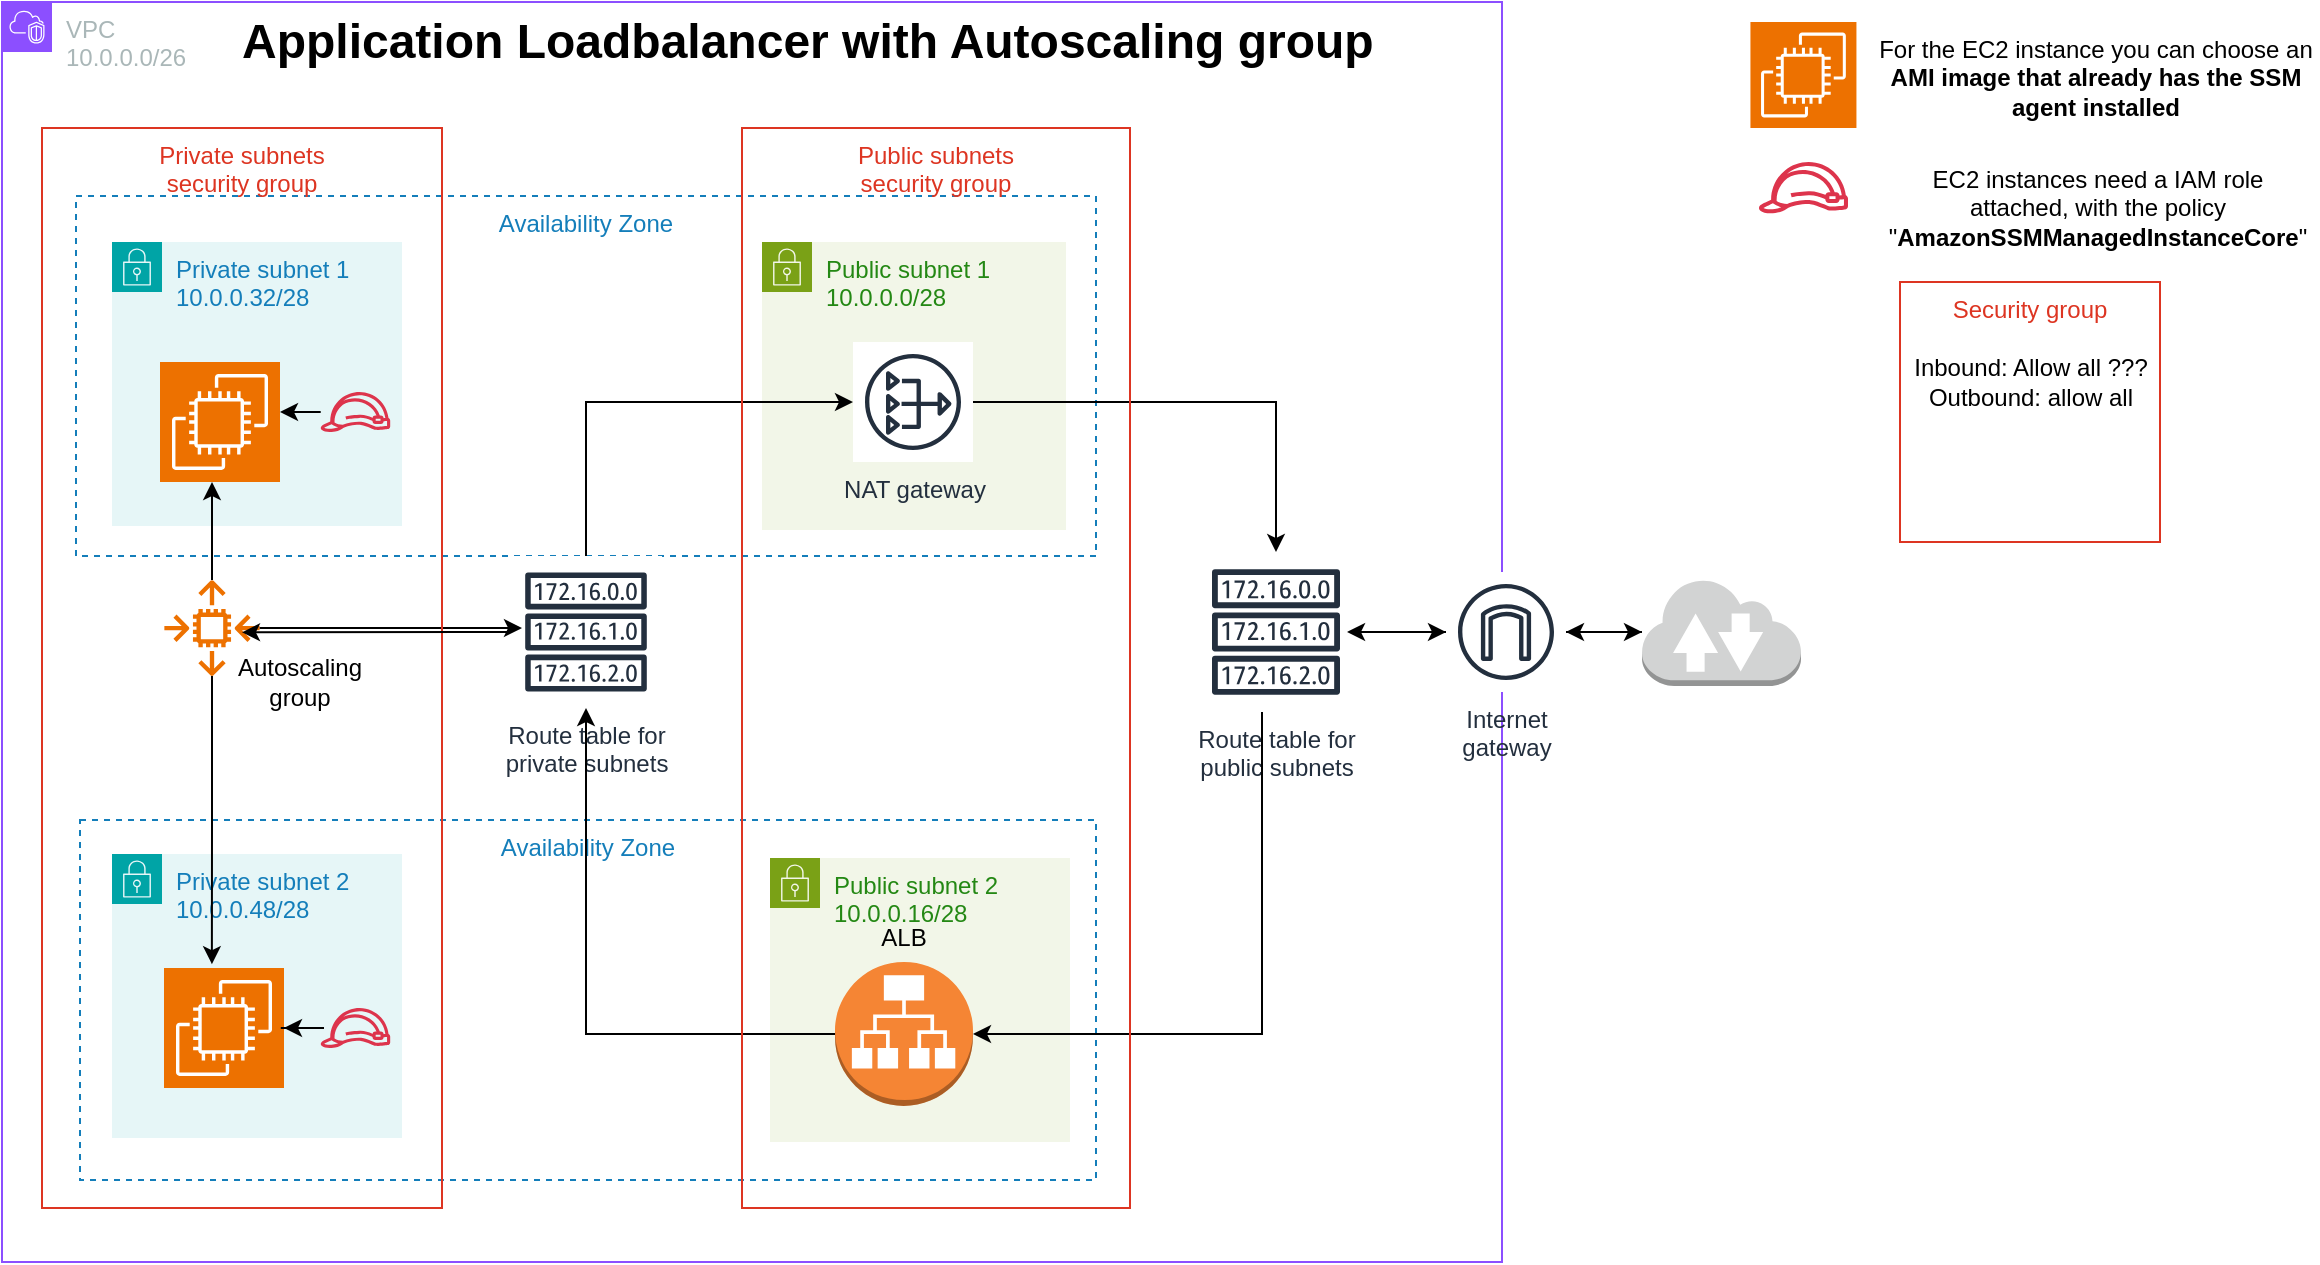 <mxfile version="24.6.4" type="device">
  <diagram name="Page-1" id="GdwxHHWVY4ONJSW4Utfn">
    <mxGraphModel dx="1687" dy="911" grid="1" gridSize="10" guides="1" tooltips="1" connect="1" arrows="1" fold="1" page="1" pageScale="1" pageWidth="1169" pageHeight="1654" math="0" shadow="0">
      <root>
        <mxCell id="0" />
        <mxCell id="1" parent="0" />
        <mxCell id="uvZQzfDUZV-FZ5usibHW-2" value="VPC&lt;br&gt;10.0.0.0/26" style="points=[[0,0],[0.25,0],[0.5,0],[0.75,0],[1,0],[1,0.25],[1,0.5],[1,0.75],[1,1],[0.75,1],[0.5,1],[0.25,1],[0,1],[0,0.75],[0,0.5],[0,0.25]];outlineConnect=0;gradientColor=none;html=1;whiteSpace=wrap;fontSize=12;fontStyle=0;container=1;pointerEvents=0;collapsible=0;recursiveResize=0;shape=mxgraph.aws4.group;grIcon=mxgraph.aws4.group_vpc2;strokeColor=#8C4FFF;fillColor=none;verticalAlign=top;align=left;spacingLeft=30;fontColor=#AAB7B8;dashed=0;" parent="1" vertex="1">
          <mxGeometry x="10" y="50" width="750" height="630" as="geometry" />
        </mxCell>
        <mxCell id="X4fHabn5kW4oUfv0W0K2-3" value="Availability Zone" style="fillColor=none;strokeColor=#147EBA;dashed=1;verticalAlign=top;fontStyle=0;fontColor=#147EBA;whiteSpace=wrap;html=1;" parent="uvZQzfDUZV-FZ5usibHW-2" vertex="1">
          <mxGeometry x="37" y="97" width="510" height="180" as="geometry" />
        </mxCell>
        <mxCell id="X4fHabn5kW4oUfv0W0K2-4" value="Availability Zone" style="fillColor=none;strokeColor=#147EBA;dashed=1;verticalAlign=top;fontStyle=0;fontColor=#147EBA;whiteSpace=wrap;html=1;" parent="uvZQzfDUZV-FZ5usibHW-2" vertex="1">
          <mxGeometry x="39" y="409" width="508" height="180" as="geometry" />
        </mxCell>
        <object label="Private subnet 1&lt;br&gt;10.0.0.32/28" placeholders="1" sdfs="dfgdfg" id="uvZQzfDUZV-FZ5usibHW-3">
          <mxCell style="points=[[0,0],[0.25,0],[0.5,0],[0.75,0],[1,0],[1,0.25],[1,0.5],[1,0.75],[1,1],[0.75,1],[0.5,1],[0.25,1],[0,1],[0,0.75],[0,0.5],[0,0.25]];outlineConnect=0;gradientColor=none;html=1;whiteSpace=wrap;fontSize=12;fontStyle=0;container=1;pointerEvents=0;collapsible=0;recursiveResize=0;shape=mxgraph.aws4.group;grIcon=mxgraph.aws4.group_security_group;grStroke=0;strokeColor=#00A4A6;fillColor=#E6F6F7;verticalAlign=top;align=left;spacingLeft=30;fontColor=#147EBA;dashed=0;" parent="uvZQzfDUZV-FZ5usibHW-2" vertex="1">
            <mxGeometry x="55" y="120" width="145" height="142" as="geometry" />
          </mxCell>
        </object>
        <object label="" id="uvZQzfDUZV-FZ5usibHW-31">
          <mxCell style="sketch=0;points=[[0,0,0],[0.25,0,0],[0.5,0,0],[0.75,0,0],[1,0,0],[0,1,0],[0.25,1,0],[0.5,1,0],[0.75,1,0],[1,1,0],[0,0.25,0],[0,0.5,0],[0,0.75,0],[1,0.25,0],[1,0.5,0],[1,0.75,0]];outlineConnect=0;fontColor=#232F3E;fillColor=#ED7100;strokeColor=#ffffff;dashed=0;verticalLabelPosition=bottom;verticalAlign=top;align=center;html=1;fontSize=12;fontStyle=0;aspect=fixed;shape=mxgraph.aws4.resourceIcon;resIcon=mxgraph.aws4.ec2;" parent="uvZQzfDUZV-FZ5usibHW-3" vertex="1">
            <mxGeometry x="24" y="60" width="60" height="60" as="geometry" />
          </mxCell>
        </object>
        <mxCell id="uvZQzfDUZV-FZ5usibHW-34" value="" style="sketch=0;outlineConnect=0;fontColor=#232F3E;gradientColor=none;fillColor=#DD344C;strokeColor=none;dashed=0;verticalLabelPosition=bottom;verticalAlign=top;align=center;html=1;fontSize=12;fontStyle=0;aspect=fixed;pointerEvents=1;shape=mxgraph.aws4.role;" parent="uvZQzfDUZV-FZ5usibHW-3" vertex="1">
          <mxGeometry x="104" y="75" width="35.45" height="20" as="geometry" />
        </mxCell>
        <mxCell id="Am8C1sqiPxsPlAx6z7C_-12" value="" style="edgeStyle=orthogonalEdgeStyle;rounded=0;orthogonalLoop=1;jettySize=auto;html=1;" parent="uvZQzfDUZV-FZ5usibHW-3" source="uvZQzfDUZV-FZ5usibHW-34" target="uvZQzfDUZV-FZ5usibHW-31" edge="1">
          <mxGeometry relative="1" as="geometry">
            <Array as="points">
              <mxPoint x="75" y="90" />
              <mxPoint x="75" y="90" />
            </Array>
          </mxGeometry>
        </mxCell>
        <mxCell id="uvZQzfDUZV-FZ5usibHW-4" value="Private subnet 2&lt;br&gt;10.0.0.48/28" style="points=[[0,0],[0.25,0],[0.5,0],[0.75,0],[1,0],[1,0.25],[1,0.5],[1,0.75],[1,1],[0.75,1],[0.5,1],[0.25,1],[0,1],[0,0.75],[0,0.5],[0,0.25]];outlineConnect=0;gradientColor=none;html=1;whiteSpace=wrap;fontSize=12;fontStyle=0;container=1;pointerEvents=0;collapsible=0;recursiveResize=0;shape=mxgraph.aws4.group;grIcon=mxgraph.aws4.group_security_group;grStroke=0;strokeColor=#00A4A6;fillColor=#E6F6F7;verticalAlign=top;align=left;spacingLeft=30;fontColor=#147EBA;dashed=0;" parent="uvZQzfDUZV-FZ5usibHW-2" vertex="1">
          <mxGeometry x="55" y="426" width="145" height="142" as="geometry" />
        </mxCell>
        <mxCell id="uvZQzfDUZV-FZ5usibHW-32" value="" style="sketch=0;points=[[0,0,0],[0.25,0,0],[0.5,0,0],[0.75,0,0],[1,0,0],[0,1,0],[0.25,1,0],[0.5,1,0],[0.75,1,0],[1,1,0],[0,0.25,0],[0,0.5,0],[0,0.75,0],[1,0.25,0],[1,0.5,0],[1,0.75,0]];outlineConnect=0;fontColor=#232F3E;fillColor=#ED7100;strokeColor=#ffffff;dashed=0;verticalLabelPosition=bottom;verticalAlign=top;align=center;html=1;fontSize=12;fontStyle=0;aspect=fixed;shape=mxgraph.aws4.resourceIcon;resIcon=mxgraph.aws4.ec2;" parent="uvZQzfDUZV-FZ5usibHW-4" vertex="1">
          <mxGeometry x="26" y="57" width="60" height="60" as="geometry" />
        </mxCell>
        <mxCell id="Am8C1sqiPxsPlAx6z7C_-16" value="" style="edgeStyle=orthogonalEdgeStyle;rounded=0;orthogonalLoop=1;jettySize=auto;html=1;" parent="uvZQzfDUZV-FZ5usibHW-4" source="uvZQzfDUZV-FZ5usibHW-35" target="uvZQzfDUZV-FZ5usibHW-32" edge="1">
          <mxGeometry relative="1" as="geometry" />
        </mxCell>
        <mxCell id="uvZQzfDUZV-FZ5usibHW-35" value="" style="sketch=0;outlineConnect=0;fontColor=#232F3E;gradientColor=none;fillColor=#DD344C;strokeColor=none;dashed=0;verticalLabelPosition=bottom;verticalAlign=top;align=center;html=1;fontSize=12;fontStyle=0;aspect=fixed;pointerEvents=1;shape=mxgraph.aws4.role;" parent="uvZQzfDUZV-FZ5usibHW-4" vertex="1">
          <mxGeometry x="104" y="77" width="35.45" height="20" as="geometry" />
        </mxCell>
        <mxCell id="Y4bff-1Hk1Yyrk_qSNBb-4" value="" style="edgeStyle=orthogonalEdgeStyle;rounded=0;orthogonalLoop=1;jettySize=auto;html=1;entryX=0.399;entryY=-0.032;entryDx=0;entryDy=0;entryPerimeter=0;" parent="uvZQzfDUZV-FZ5usibHW-4" source="Y4bff-1Hk1Yyrk_qSNBb-2" target="uvZQzfDUZV-FZ5usibHW-32" edge="1">
          <mxGeometry relative="1" as="geometry" />
        </mxCell>
        <mxCell id="Y4bff-1Hk1Yyrk_qSNBb-2" value="" style="sketch=0;outlineConnect=0;fontColor=#232F3E;gradientColor=none;fillColor=#ED7100;strokeColor=none;dashed=0;verticalLabelPosition=bottom;verticalAlign=top;align=center;html=1;fontSize=12;fontStyle=0;aspect=fixed;pointerEvents=1;shape=mxgraph.aws4.auto_scaling2;" parent="uvZQzfDUZV-FZ5usibHW-4" vertex="1">
          <mxGeometry x="26" y="-137" width="48" height="48" as="geometry" />
        </mxCell>
        <mxCell id="uvZQzfDUZV-FZ5usibHW-8" value="Public subnet 1&lt;br&gt;10.0.0.0/28" style="points=[[0,0],[0.25,0],[0.5,0],[0.75,0],[1,0],[1,0.25],[1,0.5],[1,0.75],[1,1],[0.75,1],[0.5,1],[0.25,1],[0,1],[0,0.75],[0,0.5],[0,0.25]];outlineConnect=0;gradientColor=none;html=1;whiteSpace=wrap;fontSize=12;fontStyle=0;container=1;pointerEvents=0;collapsible=0;recursiveResize=0;shape=mxgraph.aws4.group;grIcon=mxgraph.aws4.group_security_group;grStroke=0;strokeColor=#7AA116;fillColor=#F2F6E8;verticalAlign=top;align=left;spacingLeft=30;fontColor=#248814;dashed=0;" parent="uvZQzfDUZV-FZ5usibHW-2" vertex="1">
          <mxGeometry x="380" y="120" width="152" height="144" as="geometry" />
        </mxCell>
        <mxCell id="uvZQzfDUZV-FZ5usibHW-9" value="Route table for &lt;br&gt;private subnets" style="sketch=0;outlineConnect=0;fontColor=#232F3E;gradientColor=none;strokeColor=#232F3E;fillColor=#ffffff;dashed=0;verticalLabelPosition=bottom;verticalAlign=top;align=center;html=1;fontSize=12;fontStyle=0;aspect=fixed;shape=mxgraph.aws4.resourceIcon;resIcon=mxgraph.aws4.route_table;" parent="uvZQzfDUZV-FZ5usibHW-2" vertex="1">
          <mxGeometry x="254" y="277" width="76" height="76" as="geometry" />
        </mxCell>
        <mxCell id="Am8C1sqiPxsPlAx6z7C_-21" value="" style="edgeStyle=orthogonalEdgeStyle;rounded=0;orthogonalLoop=1;jettySize=auto;html=1;" parent="uvZQzfDUZV-FZ5usibHW-2" source="uvZQzfDUZV-FZ5usibHW-25" target="uvZQzfDUZV-FZ5usibHW-30" edge="1">
          <mxGeometry relative="1" as="geometry" />
        </mxCell>
        <mxCell id="uvZQzfDUZV-FZ5usibHW-25" value="Route table for &lt;br&gt;public subnets" style="sketch=0;outlineConnect=0;fontColor=#232F3E;gradientColor=none;strokeColor=#232F3E;fillColor=#ffffff;dashed=0;verticalLabelPosition=bottom;verticalAlign=top;align=center;html=1;fontSize=12;fontStyle=0;aspect=fixed;shape=mxgraph.aws4.resourceIcon;resIcon=mxgraph.aws4.route_table;" parent="uvZQzfDUZV-FZ5usibHW-2" vertex="1">
          <mxGeometry x="597" y="275" width="80" height="80" as="geometry" />
        </mxCell>
        <mxCell id="h0bKzDQA1R6rvuoGvwzo-5" style="edgeStyle=orthogonalEdgeStyle;rounded=0;orthogonalLoop=1;jettySize=auto;html=1;entryX=0.944;entryY=0.5;entryDx=0;entryDy=0;entryPerimeter=0;" edge="1" parent="uvZQzfDUZV-FZ5usibHW-2" source="uvZQzfDUZV-FZ5usibHW-30" target="uvZQzfDUZV-FZ5usibHW-25">
          <mxGeometry relative="1" as="geometry">
            <mxPoint x="680" y="315" as="targetPoint" />
          </mxGeometry>
        </mxCell>
        <mxCell id="uvZQzfDUZV-FZ5usibHW-30" value="Internet&#xa;gateway" style="sketch=0;outlineConnect=0;fontColor=#232F3E;gradientColor=none;strokeColor=#232F3E;fillColor=#ffffff;dashed=0;verticalLabelPosition=bottom;verticalAlign=top;align=center;html=1;fontSize=12;fontStyle=0;aspect=fixed;shape=mxgraph.aws4.resourceIcon;resIcon=mxgraph.aws4.internet_gateway;" parent="uvZQzfDUZV-FZ5usibHW-2" vertex="1">
          <mxGeometry x="722" y="285" width="60" height="60" as="geometry" />
        </mxCell>
        <mxCell id="uvZQzfDUZV-FZ5usibHW-37" value="" style="sketch=0;outlineConnect=0;fontColor=#232F3E;gradientColor=none;fillColor=#DD344C;strokeColor=none;dashed=0;verticalLabelPosition=bottom;verticalAlign=top;align=center;html=1;fontSize=12;fontStyle=0;aspect=fixed;pointerEvents=1;shape=mxgraph.aws4.role;" parent="uvZQzfDUZV-FZ5usibHW-2" vertex="1">
          <mxGeometry x="878" y="80" width="45.45" height="25.64" as="geometry" />
        </mxCell>
        <mxCell id="uvZQzfDUZV-FZ5usibHW-38" value="EC2 instances need a IAM role attached, with the policy &quot;&lt;b&gt;AmazonSSMManagedInstanceCore&lt;/b&gt;&quot;" style="text;html=1;align=center;verticalAlign=middle;whiteSpace=wrap;rounded=0;" parent="uvZQzfDUZV-FZ5usibHW-2" vertex="1">
          <mxGeometry x="938" y="75" width="220" height="55" as="geometry" />
        </mxCell>
        <mxCell id="uvZQzfDUZV-FZ5usibHW-41" value="Security group" style="fillColor=none;strokeColor=#DD3522;verticalAlign=top;fontStyle=0;fontColor=#DD3522;whiteSpace=wrap;html=1;" parent="uvZQzfDUZV-FZ5usibHW-2" vertex="1">
          <mxGeometry x="949" y="140" width="130" height="130" as="geometry" />
        </mxCell>
        <mxCell id="uvZQzfDUZV-FZ5usibHW-42" value="Inbound: Allow all ???&lt;br&gt;Outbound: allow all" style="text;html=1;align=center;verticalAlign=middle;whiteSpace=wrap;rounded=0;" parent="uvZQzfDUZV-FZ5usibHW-2" vertex="1">
          <mxGeometry x="949" y="170" width="131" height="40" as="geometry" />
        </mxCell>
        <mxCell id="uvZQzfDUZV-FZ5usibHW-43" value="" style="sketch=0;points=[[0,0,0],[0.25,0,0],[0.5,0,0],[0.75,0,0],[1,0,0],[0,1,0],[0.25,1,0],[0.5,1,0],[0.75,1,0],[1,1,0],[0,0.25,0],[0,0.5,0],[0,0.75,0],[1,0.25,0],[1,0.5,0],[1,0.75,0]];outlineConnect=0;fontColor=#232F3E;fillColor=#ED7100;strokeColor=#ffffff;dashed=0;verticalLabelPosition=bottom;verticalAlign=top;align=center;html=1;fontSize=12;fontStyle=0;aspect=fixed;shape=mxgraph.aws4.resourceIcon;resIcon=mxgraph.aws4.ec2;" parent="uvZQzfDUZV-FZ5usibHW-2" vertex="1">
          <mxGeometry x="874.22" y="10" width="53" height="53" as="geometry" />
        </mxCell>
        <mxCell id="uvZQzfDUZV-FZ5usibHW-44" value="For the EC2 instance you can choose an &lt;b&gt;AMI image that already has the SSM agent installed&lt;/b&gt;" style="text;html=1;align=center;verticalAlign=middle;whiteSpace=wrap;rounded=0;" parent="uvZQzfDUZV-FZ5usibHW-2" vertex="1">
          <mxGeometry x="937" y="10" width="220" height="55" as="geometry" />
        </mxCell>
        <mxCell id="Y4bff-1Hk1Yyrk_qSNBb-9" value="&lt;h1 style=&quot;margin-top: 0px;&quot;&gt;Application Loadbalancer with Autoscaling group&lt;br&gt;&lt;/h1&gt;&lt;p&gt;&lt;br&gt;&lt;/p&gt;" style="text;html=1;whiteSpace=wrap;overflow=hidden;rounded=0;" parent="uvZQzfDUZV-FZ5usibHW-2" vertex="1">
          <mxGeometry x="118" y="-1" width="610" height="50" as="geometry" />
        </mxCell>
        <mxCell id="Am8C1sqiPxsPlAx6z7C_-2" value="Public subnet 2&lt;br&gt;10.0.0.16/28" style="points=[[0,0],[0.25,0],[0.5,0],[0.75,0],[1,0],[1,0.25],[1,0.5],[1,0.75],[1,1],[0.75,1],[0.5,1],[0.25,1],[0,1],[0,0.75],[0,0.5],[0,0.25]];outlineConnect=0;gradientColor=none;html=1;whiteSpace=wrap;fontSize=12;fontStyle=0;container=1;pointerEvents=0;collapsible=0;recursiveResize=0;shape=mxgraph.aws4.group;grIcon=mxgraph.aws4.group_security_group;grStroke=0;strokeColor=#7AA116;fillColor=#F2F6E8;verticalAlign=top;align=left;spacingLeft=30;fontColor=#248814;dashed=0;" parent="uvZQzfDUZV-FZ5usibHW-2" vertex="1">
          <mxGeometry x="384" y="428" width="150" height="142" as="geometry" />
        </mxCell>
        <mxCell id="Am8C1sqiPxsPlAx6z7C_-8" value="" style="outlineConnect=0;dashed=0;verticalLabelPosition=bottom;verticalAlign=top;align=center;html=1;shape=mxgraph.aws3.application_load_balancer;fillColor=#F58534;gradientColor=none;" parent="uvZQzfDUZV-FZ5usibHW-2" vertex="1">
          <mxGeometry x="416.5" y="480" width="69" height="72" as="geometry" />
        </mxCell>
        <mxCell id="Am8C1sqiPxsPlAx6z7C_-13" style="edgeStyle=orthogonalEdgeStyle;rounded=0;orthogonalLoop=1;jettySize=auto;html=1;" parent="uvZQzfDUZV-FZ5usibHW-2" source="Y4bff-1Hk1Yyrk_qSNBb-2" edge="1">
          <mxGeometry relative="1" as="geometry">
            <mxPoint x="105" y="240" as="targetPoint" />
            <Array as="points">
              <mxPoint x="105" y="240" />
            </Array>
          </mxGeometry>
        </mxCell>
        <mxCell id="Am8C1sqiPxsPlAx6z7C_-17" style="edgeStyle=orthogonalEdgeStyle;rounded=0;orthogonalLoop=1;jettySize=auto;html=1;entryX=0.079;entryY=0.474;entryDx=0;entryDy=0;entryPerimeter=0;" parent="uvZQzfDUZV-FZ5usibHW-2" source="Y4bff-1Hk1Yyrk_qSNBb-2" target="uvZQzfDUZV-FZ5usibHW-9" edge="1">
          <mxGeometry relative="1" as="geometry" />
        </mxCell>
        <mxCell id="X4fHabn5kW4oUfv0W0K2-2" value="&lt;div&gt;Autoscaling &lt;br&gt;&lt;/div&gt;&lt;div&gt;group&lt;br&gt;&lt;/div&gt;" style="text;html=1;align=center;verticalAlign=middle;whiteSpace=wrap;rounded=0;" parent="uvZQzfDUZV-FZ5usibHW-2" vertex="1">
          <mxGeometry x="119" y="325" width="60" height="30" as="geometry" />
        </mxCell>
        <mxCell id="uvZQzfDUZV-FZ5usibHW-33" value="&lt;div&gt;Private subnets&lt;/div&gt;&lt;div&gt;security group&lt;/div&gt;" style="fillColor=none;strokeColor=#DD3522;verticalAlign=top;fontStyle=0;fontColor=#DD3522;whiteSpace=wrap;html=1;" parent="uvZQzfDUZV-FZ5usibHW-2" vertex="1">
          <mxGeometry x="20" y="63" width="200" height="540" as="geometry" />
        </mxCell>
        <mxCell id="h0bKzDQA1R6rvuoGvwzo-8" style="edgeStyle=orthogonalEdgeStyle;rounded=0;orthogonalLoop=1;jettySize=auto;html=1;" edge="1" parent="uvZQzfDUZV-FZ5usibHW-2" source="h0bKzDQA1R6rvuoGvwzo-1" target="uvZQzfDUZV-FZ5usibHW-25">
          <mxGeometry relative="1" as="geometry" />
        </mxCell>
        <mxCell id="h0bKzDQA1R6rvuoGvwzo-1" value="NAT gateway" style="sketch=0;outlineConnect=0;fontColor=#232F3E;gradientColor=none;strokeColor=#232F3E;fillColor=#ffffff;dashed=0;verticalLabelPosition=bottom;verticalAlign=top;align=center;html=1;fontSize=12;fontStyle=0;aspect=fixed;shape=mxgraph.aws4.resourceIcon;resIcon=mxgraph.aws4.nat_gateway;" vertex="1" parent="uvZQzfDUZV-FZ5usibHW-2">
          <mxGeometry x="425.5" y="170" width="60" height="60" as="geometry" />
        </mxCell>
        <mxCell id="h0bKzDQA1R6rvuoGvwzo-2" style="edgeStyle=orthogonalEdgeStyle;rounded=0;orthogonalLoop=1;jettySize=auto;html=1;entryX=1;entryY=0.5;entryDx=0;entryDy=0;entryPerimeter=0;" edge="1" parent="uvZQzfDUZV-FZ5usibHW-2" source="uvZQzfDUZV-FZ5usibHW-25" target="Am8C1sqiPxsPlAx6z7C_-8">
          <mxGeometry relative="1" as="geometry">
            <Array as="points">
              <mxPoint x="630" y="516" />
            </Array>
          </mxGeometry>
        </mxCell>
        <mxCell id="h0bKzDQA1R6rvuoGvwzo-3" value="" style="edgeStyle=orthogonalEdgeStyle;rounded=0;orthogonalLoop=1;jettySize=auto;html=1;" edge="1" parent="uvZQzfDUZV-FZ5usibHW-2" source="Am8C1sqiPxsPlAx6z7C_-8" target="uvZQzfDUZV-FZ5usibHW-9">
          <mxGeometry relative="1" as="geometry">
            <Array as="points">
              <mxPoint x="292" y="516" />
            </Array>
            <mxPoint x="461" y="530" as="sourcePoint" />
            <mxPoint x="461" y="314" as="targetPoint" />
          </mxGeometry>
        </mxCell>
        <mxCell id="X4fHabn5kW4oUfv0W0K2-1" value="ALB" style="text;html=1;align=center;verticalAlign=middle;whiteSpace=wrap;rounded=0;" parent="uvZQzfDUZV-FZ5usibHW-2" vertex="1">
          <mxGeometry x="421" y="453" width="60" height="30" as="geometry" />
        </mxCell>
        <mxCell id="h0bKzDQA1R6rvuoGvwzo-4" style="edgeStyle=orthogonalEdgeStyle;rounded=0;orthogonalLoop=1;jettySize=auto;html=1;entryX=0.5;entryY=0.467;entryDx=0;entryDy=0;entryPerimeter=0;" edge="1" parent="uvZQzfDUZV-FZ5usibHW-2" source="uvZQzfDUZV-FZ5usibHW-9" target="uvZQzfDUZV-FZ5usibHW-33">
          <mxGeometry relative="1" as="geometry" />
        </mxCell>
        <mxCell id="h0bKzDQA1R6rvuoGvwzo-7" style="edgeStyle=orthogonalEdgeStyle;rounded=0;orthogonalLoop=1;jettySize=auto;html=1;" edge="1" parent="uvZQzfDUZV-FZ5usibHW-2" source="uvZQzfDUZV-FZ5usibHW-9" target="h0bKzDQA1R6rvuoGvwzo-1">
          <mxGeometry relative="1" as="geometry">
            <mxPoint x="380" y="190" as="targetPoint" />
            <Array as="points">
              <mxPoint x="292" y="200" />
            </Array>
          </mxGeometry>
        </mxCell>
        <mxCell id="Am8C1sqiPxsPlAx6z7C_-10" value="&lt;div&gt;Public subnets&lt;/div&gt;&lt;div&gt;security group&lt;/div&gt;" style="fillColor=none;strokeColor=#DD3522;verticalAlign=top;fontStyle=0;fontColor=#DD3522;whiteSpace=wrap;html=1;" parent="uvZQzfDUZV-FZ5usibHW-2" vertex="1">
          <mxGeometry x="370" y="63" width="194" height="540" as="geometry" />
        </mxCell>
        <mxCell id="h0bKzDQA1R6rvuoGvwzo-6" style="edgeStyle=orthogonalEdgeStyle;rounded=0;orthogonalLoop=1;jettySize=auto;html=1;" edge="1" parent="1" source="Am8C1sqiPxsPlAx6z7C_-22" target="uvZQzfDUZV-FZ5usibHW-30">
          <mxGeometry relative="1" as="geometry" />
        </mxCell>
        <mxCell id="Am8C1sqiPxsPlAx6z7C_-22" value="" style="outlineConnect=0;dashed=0;verticalLabelPosition=bottom;verticalAlign=top;align=center;html=1;shape=mxgraph.aws3.internet_2;fillColor=#D2D3D3;gradientColor=none;" parent="1" vertex="1">
          <mxGeometry x="830" y="338" width="79.5" height="54" as="geometry" />
        </mxCell>
        <mxCell id="Am8C1sqiPxsPlAx6z7C_-23" value="" style="edgeStyle=orthogonalEdgeStyle;rounded=0;orthogonalLoop=1;jettySize=auto;html=1;" parent="1" source="uvZQzfDUZV-FZ5usibHW-30" target="Am8C1sqiPxsPlAx6z7C_-22" edge="1">
          <mxGeometry relative="1" as="geometry" />
        </mxCell>
      </root>
    </mxGraphModel>
  </diagram>
</mxfile>

